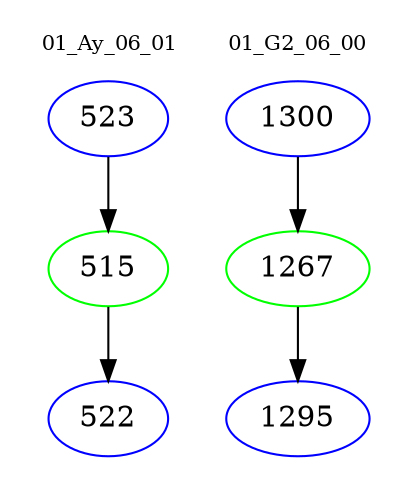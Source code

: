 digraph{
subgraph cluster_0 {
color = white
label = "01_Ay_06_01";
fontsize=10;
T0_523 [label="523", color="blue"]
T0_523 -> T0_515 [color="black"]
T0_515 [label="515", color="green"]
T0_515 -> T0_522 [color="black"]
T0_522 [label="522", color="blue"]
}
subgraph cluster_1 {
color = white
label = "01_G2_06_00";
fontsize=10;
T1_1300 [label="1300", color="blue"]
T1_1300 -> T1_1267 [color="black"]
T1_1267 [label="1267", color="green"]
T1_1267 -> T1_1295 [color="black"]
T1_1295 [label="1295", color="blue"]
}
}
